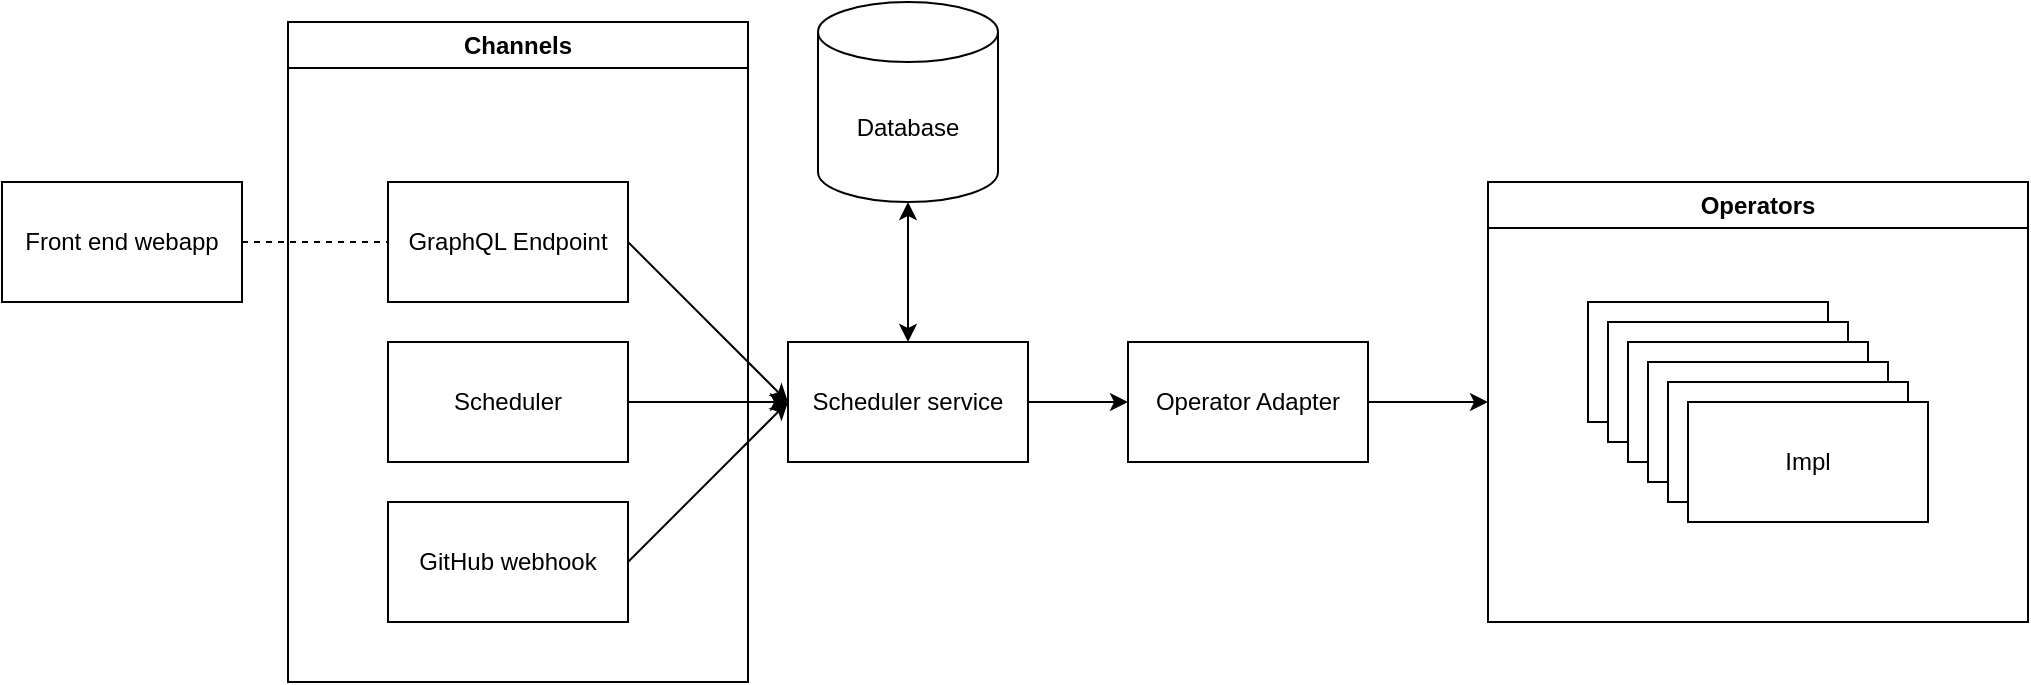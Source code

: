 <mxfile version="21.6.6" type="device">
  <diagram name="Página-1" id="VJwL5GibWaHsEQNbdw6k">
    <mxGraphModel dx="2288" dy="622" grid="1" gridSize="10" guides="1" tooltips="1" connect="1" arrows="1" fold="1" page="1" pageScale="1" pageWidth="827" pageHeight="1169" math="0" shadow="0">
      <root>
        <mxCell id="0" />
        <mxCell id="1" parent="0" />
        <mxCell id="NZV_CwUrICDlUk8V-MGf-1" value="GraphQL Endpoint" style="rounded=0;whiteSpace=wrap;html=1;" vertex="1" parent="1">
          <mxGeometry x="140" y="160" width="120" height="60" as="geometry" />
        </mxCell>
        <mxCell id="NZV_CwUrICDlUk8V-MGf-2" value="Scheduler" style="rounded=0;whiteSpace=wrap;html=1;" vertex="1" parent="1">
          <mxGeometry x="140" y="240" width="120" height="60" as="geometry" />
        </mxCell>
        <mxCell id="NZV_CwUrICDlUk8V-MGf-3" value="GitHub webhook" style="rounded=0;whiteSpace=wrap;html=1;" vertex="1" parent="1">
          <mxGeometry x="140" y="320" width="120" height="60" as="geometry" />
        </mxCell>
        <mxCell id="NZV_CwUrICDlUk8V-MGf-4" value="Scheduler service" style="rounded=0;whiteSpace=wrap;html=1;" vertex="1" parent="1">
          <mxGeometry x="340" y="240" width="120" height="60" as="geometry" />
        </mxCell>
        <mxCell id="NZV_CwUrICDlUk8V-MGf-5" value="Database" style="shape=cylinder3;whiteSpace=wrap;html=1;boundedLbl=1;backgroundOutline=1;size=15;" vertex="1" parent="1">
          <mxGeometry x="355" y="70" width="90" height="100" as="geometry" />
        </mxCell>
        <mxCell id="NZV_CwUrICDlUk8V-MGf-20" style="edgeStyle=orthogonalEdgeStyle;rounded=0;orthogonalLoop=1;jettySize=auto;html=1;entryX=0;entryY=0.5;entryDx=0;entryDy=0;" edge="1" parent="1" source="NZV_CwUrICDlUk8V-MGf-7" target="NZV_CwUrICDlUk8V-MGf-19">
          <mxGeometry relative="1" as="geometry" />
        </mxCell>
        <mxCell id="NZV_CwUrICDlUk8V-MGf-7" value="Operator Adapter" style="rounded=0;whiteSpace=wrap;html=1;" vertex="1" parent="1">
          <mxGeometry x="510" y="240" width="120" height="60" as="geometry" />
        </mxCell>
        <mxCell id="NZV_CwUrICDlUk8V-MGf-8" value="" style="rounded=0;whiteSpace=wrap;html=1;" vertex="1" parent="1">
          <mxGeometry x="740" y="220" width="120" height="60" as="geometry" />
        </mxCell>
        <mxCell id="NZV_CwUrICDlUk8V-MGf-9" value="" style="rounded=0;whiteSpace=wrap;html=1;" vertex="1" parent="1">
          <mxGeometry x="750" y="230" width="120" height="60" as="geometry" />
        </mxCell>
        <mxCell id="NZV_CwUrICDlUk8V-MGf-10" value="" style="rounded=0;whiteSpace=wrap;html=1;" vertex="1" parent="1">
          <mxGeometry x="760" y="240" width="120" height="60" as="geometry" />
        </mxCell>
        <mxCell id="NZV_CwUrICDlUk8V-MGf-11" value="" style="rounded=0;whiteSpace=wrap;html=1;" vertex="1" parent="1">
          <mxGeometry x="770" y="250" width="120" height="60" as="geometry" />
        </mxCell>
        <mxCell id="NZV_CwUrICDlUk8V-MGf-12" value="" style="rounded=0;whiteSpace=wrap;html=1;" vertex="1" parent="1">
          <mxGeometry x="780" y="260" width="120" height="60" as="geometry" />
        </mxCell>
        <mxCell id="NZV_CwUrICDlUk8V-MGf-13" value="Impl" style="rounded=0;whiteSpace=wrap;html=1;" vertex="1" parent="1">
          <mxGeometry x="790" y="270" width="120" height="60" as="geometry" />
        </mxCell>
        <mxCell id="NZV_CwUrICDlUk8V-MGf-14" value="" style="endArrow=classic;html=1;rounded=0;entryX=0;entryY=0.5;entryDx=0;entryDy=0;exitX=1;exitY=0.5;exitDx=0;exitDy=0;" edge="1" parent="1" source="NZV_CwUrICDlUk8V-MGf-1" target="NZV_CwUrICDlUk8V-MGf-4">
          <mxGeometry width="50" height="50" relative="1" as="geometry">
            <mxPoint x="140" y="550" as="sourcePoint" />
            <mxPoint x="190" y="500" as="targetPoint" />
          </mxGeometry>
        </mxCell>
        <mxCell id="NZV_CwUrICDlUk8V-MGf-15" value="" style="endArrow=classic;html=1;rounded=0;entryX=0;entryY=0.5;entryDx=0;entryDy=0;" edge="1" parent="1" source="NZV_CwUrICDlUk8V-MGf-2" target="NZV_CwUrICDlUk8V-MGf-4">
          <mxGeometry width="50" height="50" relative="1" as="geometry">
            <mxPoint x="230" y="470" as="sourcePoint" />
            <mxPoint x="280" y="420" as="targetPoint" />
          </mxGeometry>
        </mxCell>
        <mxCell id="NZV_CwUrICDlUk8V-MGf-16" value="" style="endArrow=classic;html=1;rounded=0;entryX=0;entryY=0.5;entryDx=0;entryDy=0;exitX=1;exitY=0.5;exitDx=0;exitDy=0;" edge="1" parent="1" source="NZV_CwUrICDlUk8V-MGf-3" target="NZV_CwUrICDlUk8V-MGf-4">
          <mxGeometry width="50" height="50" relative="1" as="geometry">
            <mxPoint x="150" y="520" as="sourcePoint" />
            <mxPoint x="200" y="470" as="targetPoint" />
          </mxGeometry>
        </mxCell>
        <mxCell id="NZV_CwUrICDlUk8V-MGf-17" value="" style="endArrow=classic;startArrow=classic;html=1;rounded=0;entryX=0.5;entryY=1;entryDx=0;entryDy=0;entryPerimeter=0;" edge="1" parent="1" source="NZV_CwUrICDlUk8V-MGf-4" target="NZV_CwUrICDlUk8V-MGf-5">
          <mxGeometry width="50" height="50" relative="1" as="geometry">
            <mxPoint x="510" y="200" as="sourcePoint" />
            <mxPoint x="560" y="150" as="targetPoint" />
          </mxGeometry>
        </mxCell>
        <mxCell id="NZV_CwUrICDlUk8V-MGf-18" value="" style="endArrow=classic;html=1;rounded=0;entryX=0;entryY=0.5;entryDx=0;entryDy=0;" edge="1" parent="1" source="NZV_CwUrICDlUk8V-MGf-4" target="NZV_CwUrICDlUk8V-MGf-7">
          <mxGeometry width="50" height="50" relative="1" as="geometry">
            <mxPoint x="380" y="380" as="sourcePoint" />
            <mxPoint x="430" y="330" as="targetPoint" />
          </mxGeometry>
        </mxCell>
        <mxCell id="NZV_CwUrICDlUk8V-MGf-19" value="Operators" style="swimlane;whiteSpace=wrap;html=1;" vertex="1" parent="1">
          <mxGeometry x="690" y="160" width="270" height="220" as="geometry" />
        </mxCell>
        <mxCell id="NZV_CwUrICDlUk8V-MGf-21" value="Channels" style="swimlane;whiteSpace=wrap;html=1;" vertex="1" parent="1">
          <mxGeometry x="90" y="80" width="230" height="330" as="geometry" />
        </mxCell>
        <mxCell id="NZV_CwUrICDlUk8V-MGf-22" value="Front end webapp" style="rounded=0;whiteSpace=wrap;html=1;" vertex="1" parent="1">
          <mxGeometry x="-53" y="160" width="120" height="60" as="geometry" />
        </mxCell>
        <mxCell id="NZV_CwUrICDlUk8V-MGf-23" value="" style="endArrow=none;dashed=1;html=1;rounded=0;entryX=0;entryY=0.5;entryDx=0;entryDy=0;" edge="1" parent="1" source="NZV_CwUrICDlUk8V-MGf-22" target="NZV_CwUrICDlUk8V-MGf-1">
          <mxGeometry width="50" height="50" relative="1" as="geometry">
            <mxPoint x="-180" y="450" as="sourcePoint" />
            <mxPoint x="-130" y="400" as="targetPoint" />
          </mxGeometry>
        </mxCell>
      </root>
    </mxGraphModel>
  </diagram>
</mxfile>
